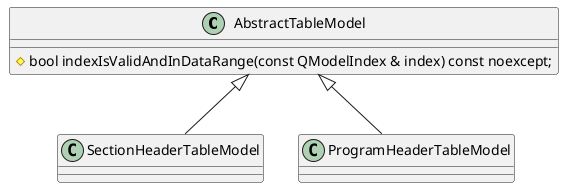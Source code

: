 @startuml

class AbstractTableModel {
  #bool indexIsValidAndInDataRange(const QModelIndex & index) const noexcept;
}


class SectionHeaderTableModel {
}

AbstractTableModel <|--SectionHeaderTableModel


class ProgramHeaderTableModel {
}

AbstractTableModel <|--ProgramHeaderTableModel

@enduml
